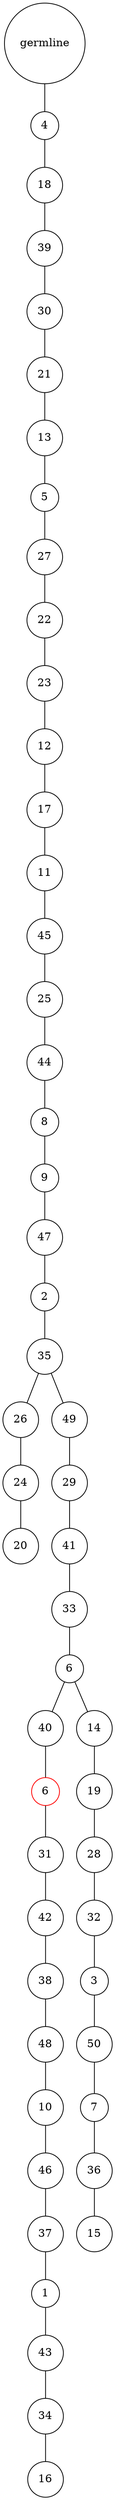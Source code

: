 graph {
	rankdir=UD;
	splines=line;
	node [shape=circle]
	"0x7fe276a566a0" [label="germline"];
	"0x7fe276a566d0" [label="4"];
	"0x7fe276a566a0" -- "0x7fe276a566d0" ;
	"0x7fe276a56700" [label="18"];
	"0x7fe276a566d0" -- "0x7fe276a56700" ;
	"0x7fe276a56730" [label="39"];
	"0x7fe276a56700" -- "0x7fe276a56730" ;
	"0x7fe276a56760" [label="30"];
	"0x7fe276a56730" -- "0x7fe276a56760" ;
	"0x7fe276a56790" [label="21"];
	"0x7fe276a56760" -- "0x7fe276a56790" ;
	"0x7fe276a567c0" [label="13"];
	"0x7fe276a56790" -- "0x7fe276a567c0" ;
	"0x7fe276a567f0" [label="5"];
	"0x7fe276a567c0" -- "0x7fe276a567f0" ;
	"0x7fe276a56820" [label="27"];
	"0x7fe276a567f0" -- "0x7fe276a56820" ;
	"0x7fe276a56850" [label="22"];
	"0x7fe276a56820" -- "0x7fe276a56850" ;
	"0x7fe276a56880" [label="23"];
	"0x7fe276a56850" -- "0x7fe276a56880" ;
	"0x7fe276a568b0" [label="12"];
	"0x7fe276a56880" -- "0x7fe276a568b0" ;
	"0x7fe276a568e0" [label="17"];
	"0x7fe276a568b0" -- "0x7fe276a568e0" ;
	"0x7fe276a56910" [label="11"];
	"0x7fe276a568e0" -- "0x7fe276a56910" ;
	"0x7fe276a56940" [label="45"];
	"0x7fe276a56910" -- "0x7fe276a56940" ;
	"0x7fe276a56970" [label="25"];
	"0x7fe276a56940" -- "0x7fe276a56970" ;
	"0x7fe276a569a0" [label="44"];
	"0x7fe276a56970" -- "0x7fe276a569a0" ;
	"0x7fe276a569d0" [label="8"];
	"0x7fe276a569a0" -- "0x7fe276a569d0" ;
	"0x7fe276a56a00" [label="9"];
	"0x7fe276a569d0" -- "0x7fe276a56a00" ;
	"0x7fe276a56a30" [label="47"];
	"0x7fe276a56a00" -- "0x7fe276a56a30" ;
	"0x7fe276a56a60" [label="2"];
	"0x7fe276a56a30" -- "0x7fe276a56a60" ;
	"0x7fe276a56a90" [label="35"];
	"0x7fe276a56a60" -- "0x7fe276a56a90" ;
	"0x7fe276a56ac0" [label="26"];
	"0x7fe276a56a90" -- "0x7fe276a56ac0" ;
	"0x7fe276a56af0" [label="24"];
	"0x7fe276a56ac0" -- "0x7fe276a56af0" ;
	"0x7fe276a56b20" [label="20"];
	"0x7fe276a56af0" -- "0x7fe276a56b20" ;
	"0x7fe276a56b50" [label="49"];
	"0x7fe276a56a90" -- "0x7fe276a56b50" ;
	"0x7fe276a56b80" [label="29"];
	"0x7fe276a56b50" -- "0x7fe276a56b80" ;
	"0x7fe276a56bb0" [label="41"];
	"0x7fe276a56b80" -- "0x7fe276a56bb0" ;
	"0x7fe276a56be0" [label="33"];
	"0x7fe276a56bb0" -- "0x7fe276a56be0" ;
	"0x7fe276a56c10" [label="6"];
	"0x7fe276a56be0" -- "0x7fe276a56c10" ;
	"0x7fe276a56c40" [label="40"];
	"0x7fe276a56c10" -- "0x7fe276a56c40" ;
	"0x7fe276a56c70" [label="6",color="red"];
	"0x7fe276a56c40" -- "0x7fe276a56c70" ;
	"0x7fe276a56ca0" [label="31"];
	"0x7fe276a56c70" -- "0x7fe276a56ca0" ;
	"0x7fe276a56cd0" [label="42"];
	"0x7fe276a56ca0" -- "0x7fe276a56cd0" ;
	"0x7fe276a56d00" [label="38"];
	"0x7fe276a56cd0" -- "0x7fe276a56d00" ;
	"0x7fe276a56d30" [label="48"];
	"0x7fe276a56d00" -- "0x7fe276a56d30" ;
	"0x7fe276a56d60" [label="10"];
	"0x7fe276a56d30" -- "0x7fe276a56d60" ;
	"0x7fe276a56d90" [label="46"];
	"0x7fe276a56d60" -- "0x7fe276a56d90" ;
	"0x7fe276a56dc0" [label="37"];
	"0x7fe276a56d90" -- "0x7fe276a56dc0" ;
	"0x7fe276a56df0" [label="1"];
	"0x7fe276a56dc0" -- "0x7fe276a56df0" ;
	"0x7fe276a56e20" [label="43"];
	"0x7fe276a56df0" -- "0x7fe276a56e20" ;
	"0x7fe276a56e50" [label="34"];
	"0x7fe276a56e20" -- "0x7fe276a56e50" ;
	"0x7fe276a56e80" [label="16"];
	"0x7fe276a56e50" -- "0x7fe276a56e80" ;
	"0x7fe276a56eb0" [label="14"];
	"0x7fe276a56c10" -- "0x7fe276a56eb0" ;
	"0x7fe276a56ee0" [label="19"];
	"0x7fe276a56eb0" -- "0x7fe276a56ee0" ;
	"0x7fe276a56f10" [label="28"];
	"0x7fe276a56ee0" -- "0x7fe276a56f10" ;
	"0x7fe276a56f40" [label="32"];
	"0x7fe276a56f10" -- "0x7fe276a56f40" ;
	"0x7fe276a56f70" [label="3"];
	"0x7fe276a56f40" -- "0x7fe276a56f70" ;
	"0x7fe276a56fa0" [label="50"];
	"0x7fe276a56f70" -- "0x7fe276a56fa0" ;
	"0x7fe276a56fd0" [label="7"];
	"0x7fe276a56fa0" -- "0x7fe276a56fd0" ;
	"0x7fe276a5a040" [label="36"];
	"0x7fe276a56fd0" -- "0x7fe276a5a040" ;
	"0x7fe276a5a070" [label="15"];
	"0x7fe276a5a040" -- "0x7fe276a5a070" ;
}
